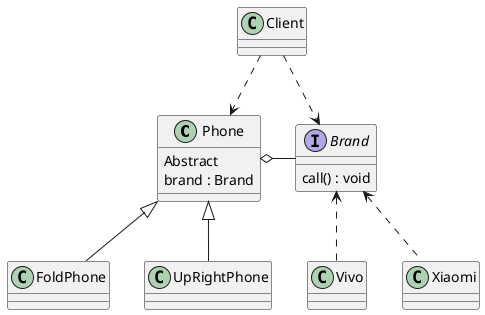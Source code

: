 @startuml
'https://plantuml.com/class-diagram

class Phone
class Client
interface Brand
class FoldPhone
class UpRightPhone
class Vivo
class Xiaomi

class Phone{
Abstract
brand : Brand
}

interface Brand{
call() : void
}



Client ..> Phone

Client ..> Brand

Phone o- Brand

Phone <|-- FoldPhone
Phone <|-- UpRightPhone

Brand <.. Vivo
Brand <.. Xiaomi
@enduml